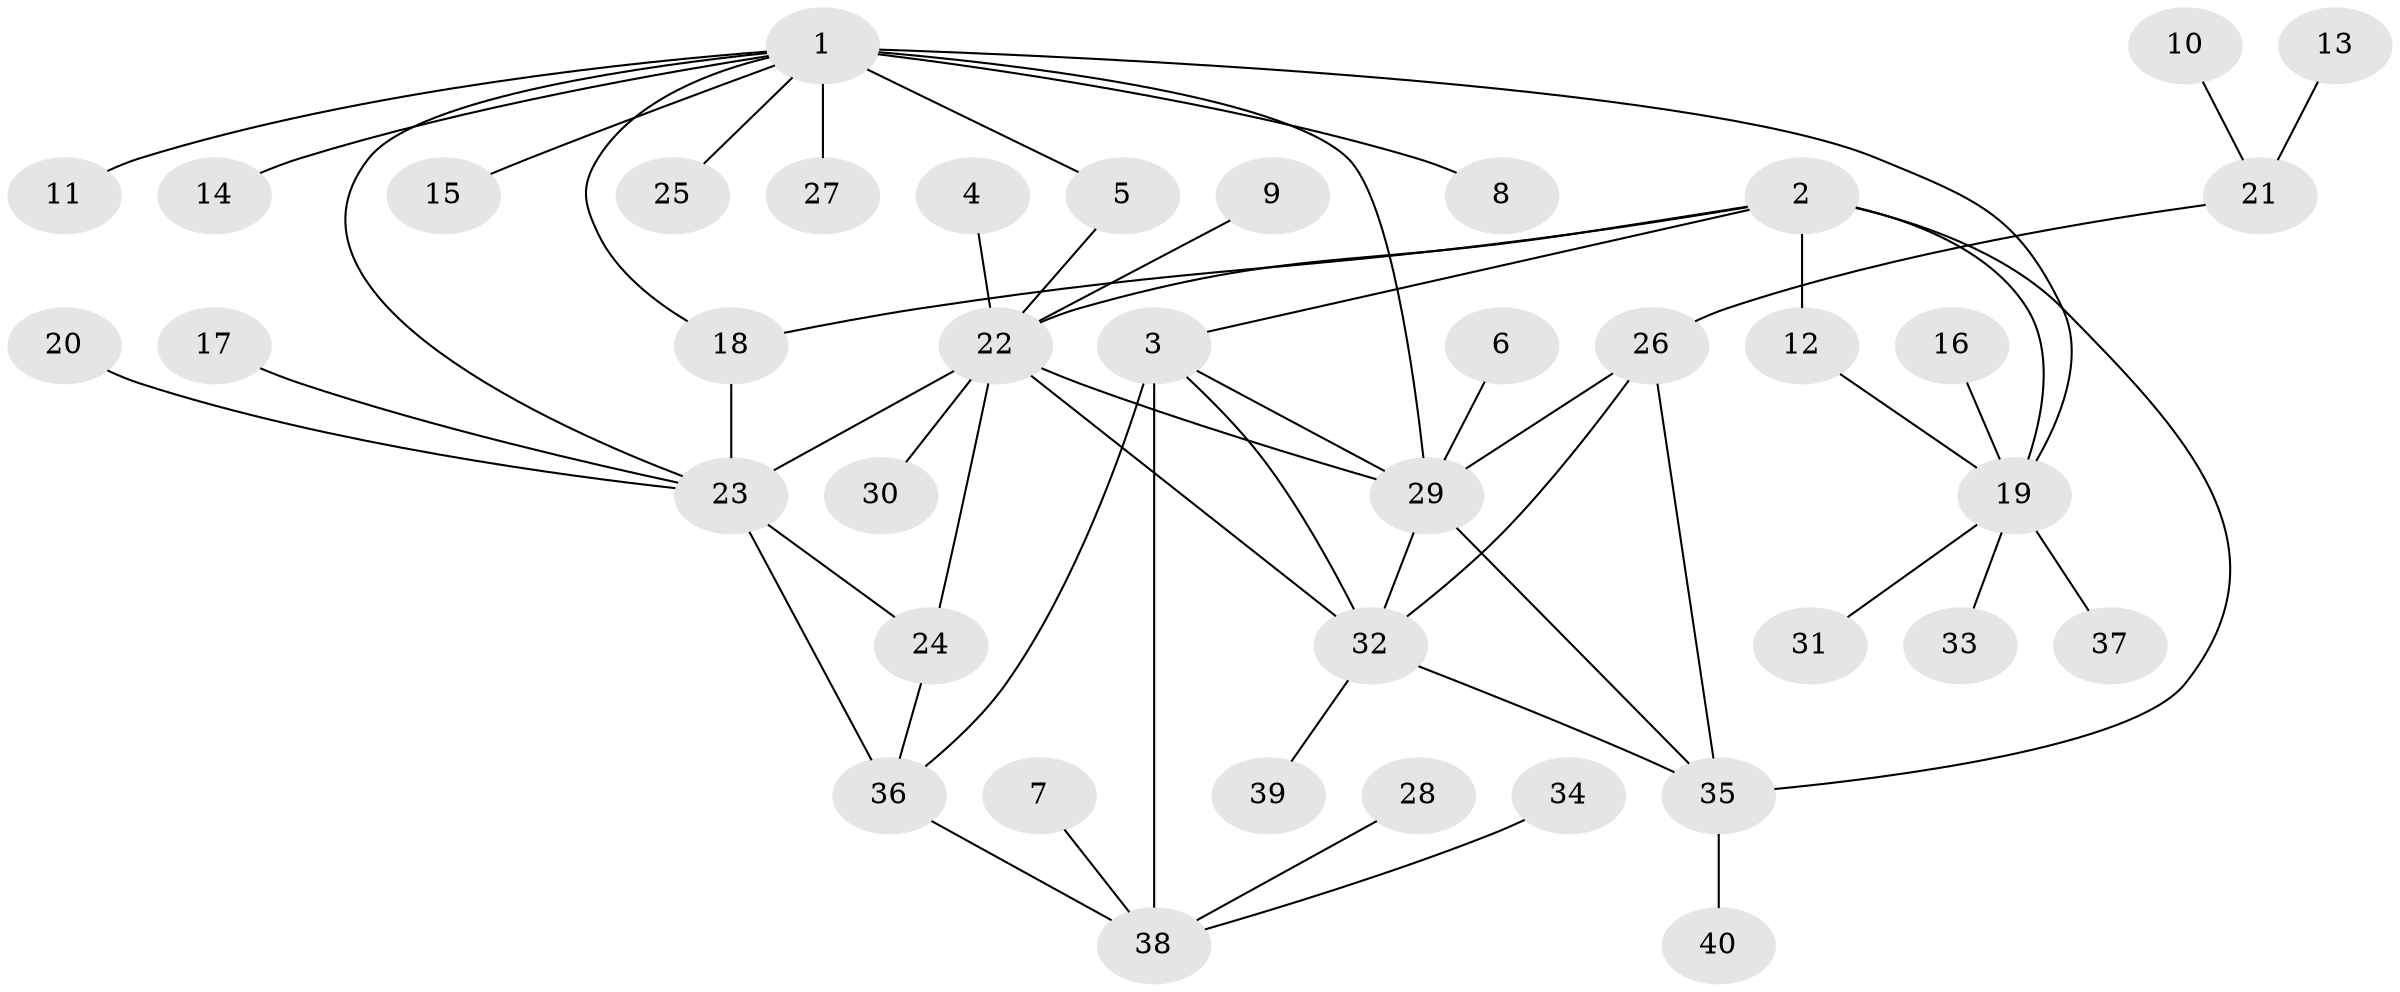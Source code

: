 // original degree distribution, {10: 0.0375, 6: 0.075, 3: 0.0625, 5: 0.05, 8: 0.025, 7: 0.025, 4: 0.025, 1: 0.5125, 2: 0.1875}
// Generated by graph-tools (version 1.1) at 2025/26/03/09/25 03:26:40]
// undirected, 40 vertices, 56 edges
graph export_dot {
graph [start="1"]
  node [color=gray90,style=filled];
  1;
  2;
  3;
  4;
  5;
  6;
  7;
  8;
  9;
  10;
  11;
  12;
  13;
  14;
  15;
  16;
  17;
  18;
  19;
  20;
  21;
  22;
  23;
  24;
  25;
  26;
  27;
  28;
  29;
  30;
  31;
  32;
  33;
  34;
  35;
  36;
  37;
  38;
  39;
  40;
  1 -- 5 [weight=1.0];
  1 -- 8 [weight=1.0];
  1 -- 11 [weight=1.0];
  1 -- 14 [weight=1.0];
  1 -- 15 [weight=1.0];
  1 -- 18 [weight=1.0];
  1 -- 19 [weight=1.0];
  1 -- 23 [weight=1.0];
  1 -- 25 [weight=1.0];
  1 -- 27 [weight=1.0];
  1 -- 29 [weight=3.0];
  2 -- 3 [weight=1.0];
  2 -- 12 [weight=2.0];
  2 -- 18 [weight=1.0];
  2 -- 19 [weight=2.0];
  2 -- 22 [weight=1.0];
  2 -- 35 [weight=1.0];
  3 -- 29 [weight=1.0];
  3 -- 32 [weight=1.0];
  3 -- 36 [weight=2.0];
  3 -- 38 [weight=2.0];
  4 -- 22 [weight=1.0];
  5 -- 22 [weight=1.0];
  6 -- 29 [weight=1.0];
  7 -- 38 [weight=1.0];
  9 -- 22 [weight=1.0];
  10 -- 21 [weight=1.0];
  12 -- 19 [weight=1.0];
  13 -- 21 [weight=1.0];
  16 -- 19 [weight=1.0];
  17 -- 23 [weight=1.0];
  18 -- 23 [weight=1.0];
  19 -- 31 [weight=1.0];
  19 -- 33 [weight=1.0];
  19 -- 37 [weight=1.0];
  20 -- 23 [weight=1.0];
  21 -- 26 [weight=1.0];
  22 -- 23 [weight=2.0];
  22 -- 24 [weight=2.0];
  22 -- 29 [weight=1.0];
  22 -- 30 [weight=1.0];
  22 -- 32 [weight=1.0];
  23 -- 24 [weight=1.0];
  23 -- 36 [weight=1.0];
  24 -- 36 [weight=1.0];
  26 -- 29 [weight=1.0];
  26 -- 32 [weight=1.0];
  26 -- 35 [weight=1.0];
  28 -- 38 [weight=1.0];
  29 -- 32 [weight=1.0];
  29 -- 35 [weight=1.0];
  32 -- 35 [weight=1.0];
  32 -- 39 [weight=1.0];
  34 -- 38 [weight=1.0];
  35 -- 40 [weight=1.0];
  36 -- 38 [weight=1.0];
}
